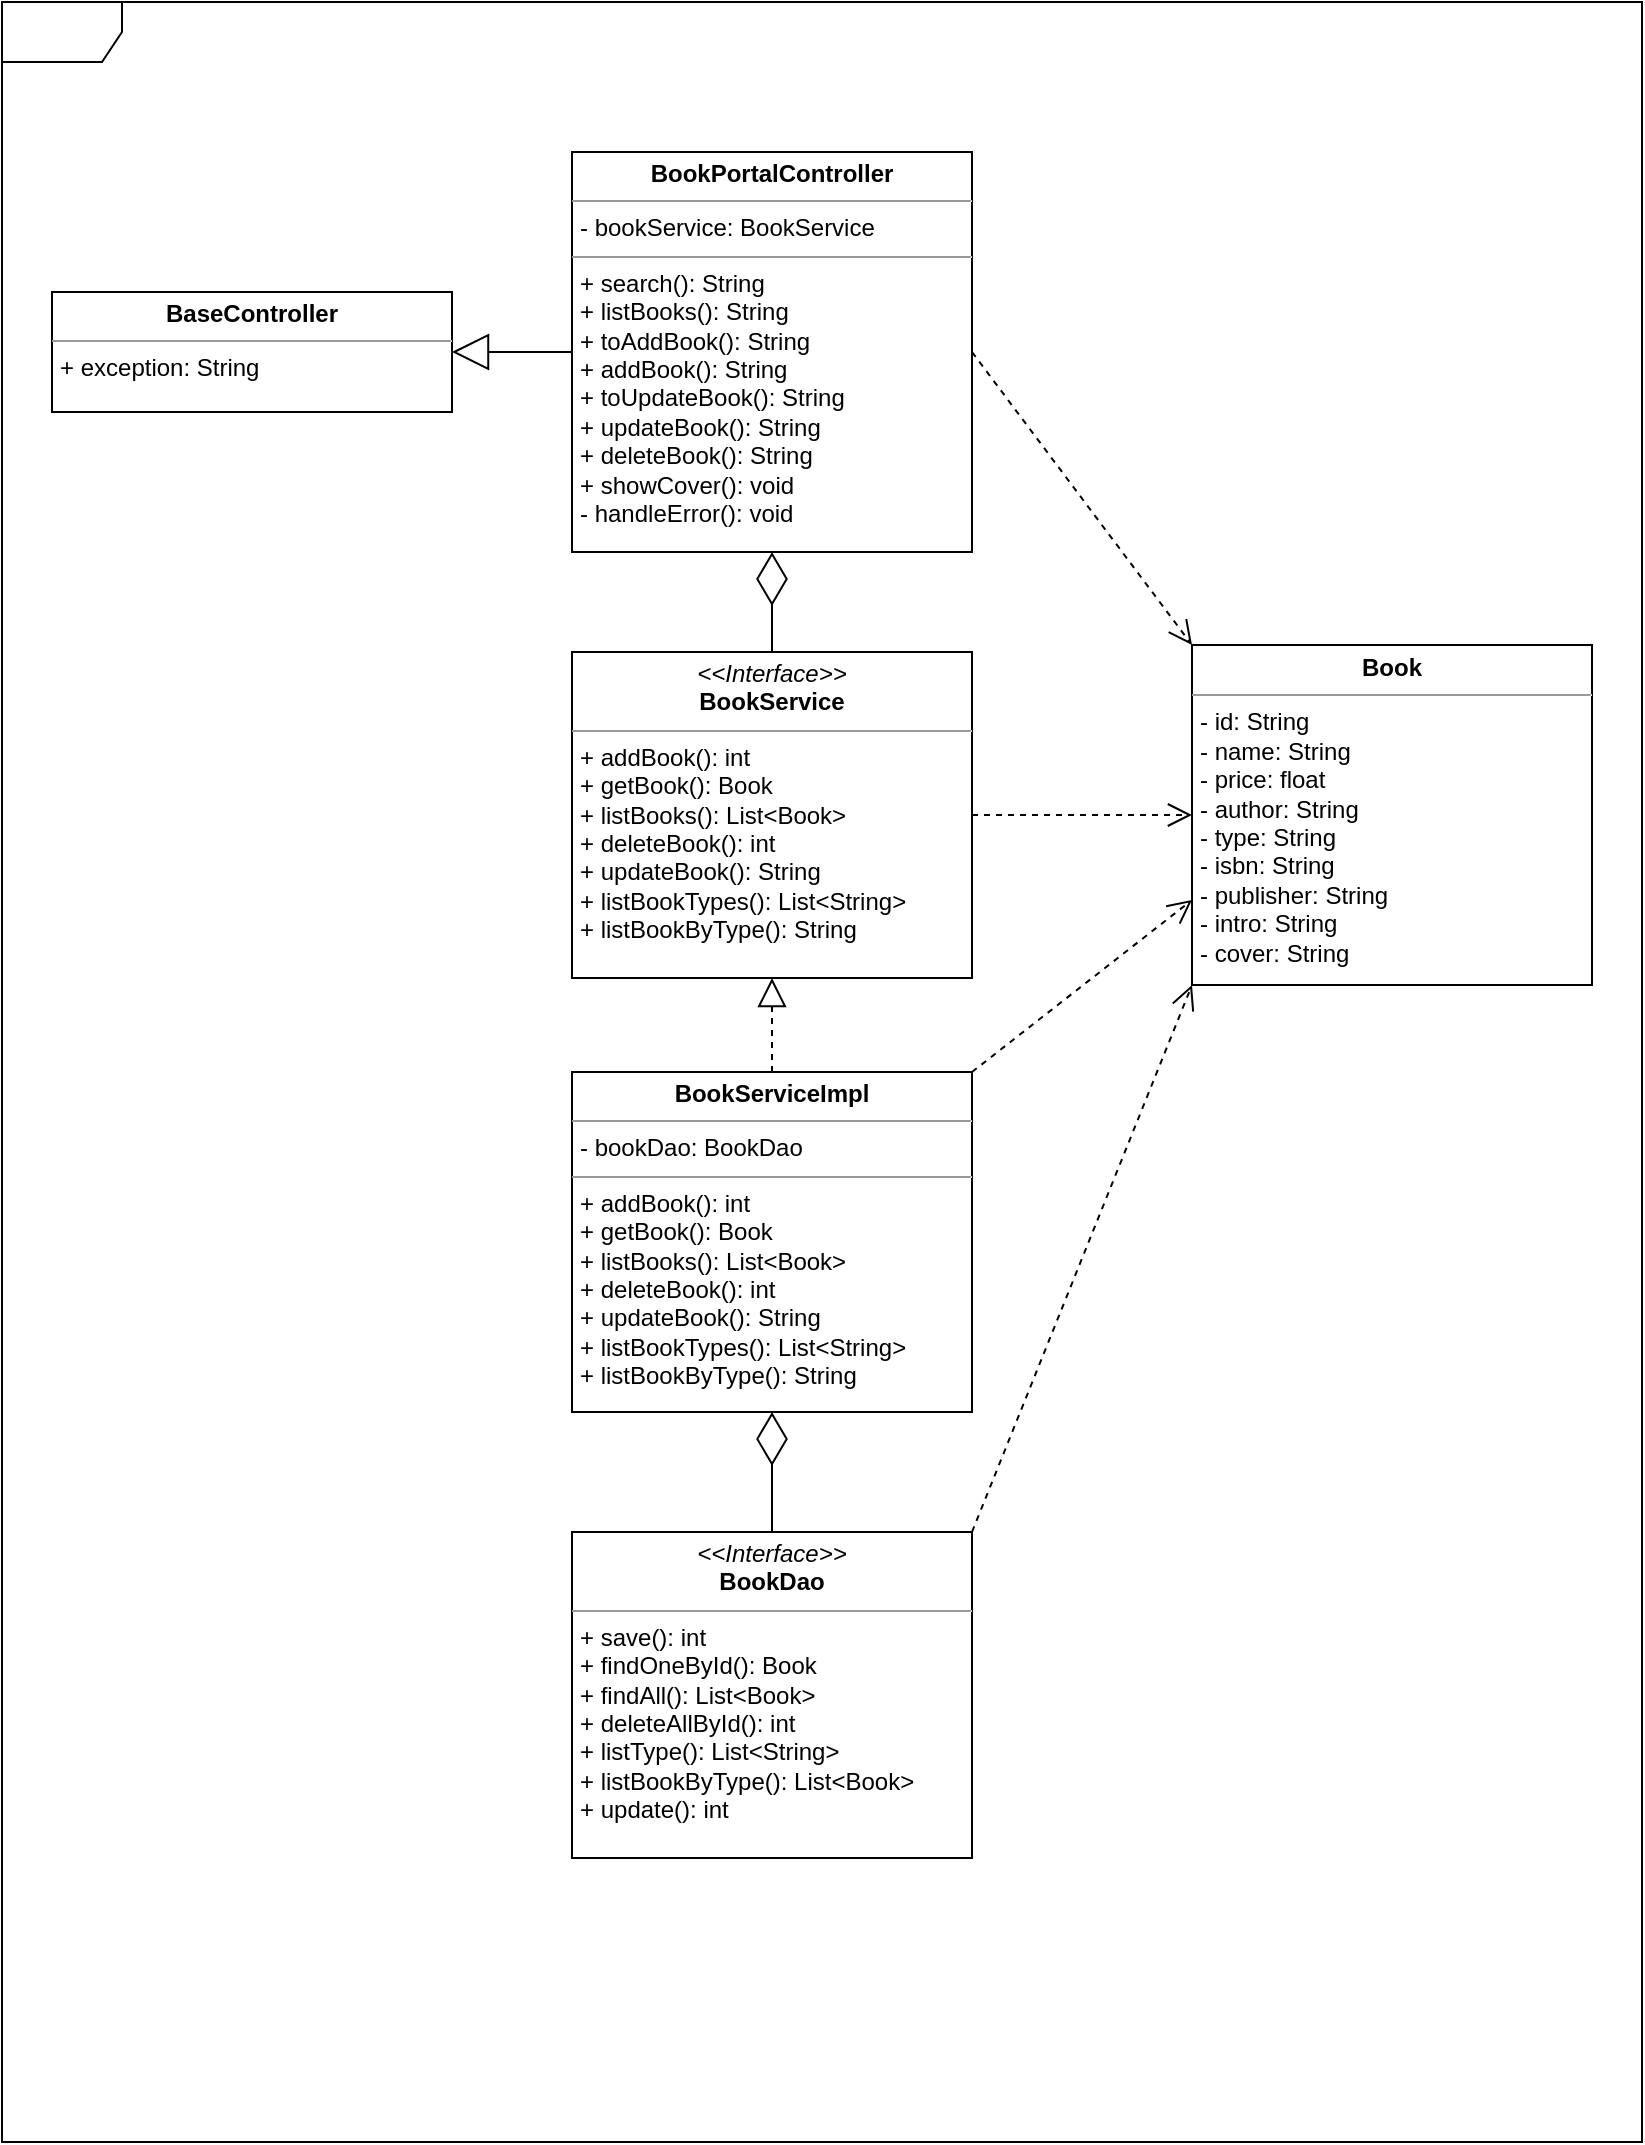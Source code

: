 <mxfile version="14.8.1" type="device"><diagram name="book_uml" id="c4acf3e9-155e-7222-9cf6-157b1a14988f"><mxGraphModel dx="1497" dy="918" grid="1" gridSize="10" guides="1" tooltips="1" connect="1" arrows="1" fold="1" page="1" pageScale="1" pageWidth="850" pageHeight="1100" background="none" math="0" shadow="0"><root><mxCell id="0"/><mxCell id="1" parent="0"/><mxCell id="17acba5748e5396b-1" value="" style="shape=umlFrame;whiteSpace=wrap;html=1;rounded=0;shadow=0;comic=0;labelBackgroundColor=none;strokeWidth=1;fontFamily=Verdana;fontSize=10;align=center;" parent="1" vertex="1"><mxGeometry x="15" y="15" width="820" height="1070" as="geometry"/></mxCell><mxCell id="5d2195bd80daf111-39" style="edgeStyle=orthogonalEdgeStyle;rounded=0;html=1;dashed=1;labelBackgroundColor=none;startFill=0;endArrow=open;endFill=0;endSize=10;fontFamily=Verdana;fontSize=10;" parent="1" source="5d2195bd80daf111-1" edge="1"><mxGeometry relative="1" as="geometry"><mxPoint x="730" y="978" as="targetPoint"/></mxGeometry></mxCell><mxCell id="5d2195bd80daf111-35" style="edgeStyle=orthogonalEdgeStyle;rounded=0;html=1;dashed=1;labelBackgroundColor=none;startFill=0;endArrow=open;endFill=0;endSize=10;fontFamily=Verdana;fontSize=10;" parent="1" target="5d2195bd80daf111-8" edge="1"><mxGeometry relative="1" as="geometry"><Array as="points"><mxPoint x="545" y="970"/><mxPoint x="545" y="970"/></Array><mxPoint x="545" y="963" as="sourcePoint"/></mxGeometry></mxCell><mxCell id="5d2195bd80daf111-34" style="edgeStyle=orthogonalEdgeStyle;rounded=0;html=1;dashed=1;labelBackgroundColor=none;startFill=0;endArrow=open;endFill=0;endSize=10;fontFamily=Verdana;fontSize=10;" parent="1" target="5d2195bd80daf111-8" edge="1"><mxGeometry relative="1" as="geometry"><Array as="points"><mxPoint x="410" y="1029"/><mxPoint x="410" y="1029"/></Array><mxPoint x="380" y="1029.059" as="sourcePoint"/></mxGeometry></mxCell><mxCell id="5d2195bd80daf111-18" value="&lt;p style=&quot;margin: 0px ; margin-top: 4px ; text-align: center&quot;&gt;&lt;i&gt;&amp;lt;&amp;lt;Interface&amp;gt;&amp;gt;&lt;/i&gt;&lt;br&gt;&lt;b&gt;BookService&lt;/b&gt;&lt;/p&gt;&lt;hr size=&quot;1&quot;&gt;&lt;p style=&quot;margin: 0px ; margin-left: 4px&quot;&gt;+ addBook(): int&lt;/p&gt;&lt;p style=&quot;margin: 0px ; margin-left: 4px&quot;&gt;+ getBook(): Book&lt;/p&gt;&lt;p style=&quot;margin: 0px ; margin-left: 4px&quot;&gt;+ listBooks(): List&amp;lt;Book&amp;gt;&lt;/p&gt;&lt;p style=&quot;margin: 0px ; margin-left: 4px&quot;&gt;+ deleteBook(): int&lt;/p&gt;&lt;p style=&quot;margin: 0px ; margin-left: 4px&quot;&gt;+ updateBook(): String&lt;/p&gt;&lt;p style=&quot;margin: 0px ; margin-left: 4px&quot;&gt;+ listBookTypes(): List&amp;lt;String&amp;gt;&lt;/p&gt;&lt;p style=&quot;margin: 0px ; margin-left: 4px&quot;&gt;+ listBookByType(): String&lt;/p&gt;&lt;p style=&quot;margin: 0px ; margin-left: 4px&quot;&gt;&lt;br&gt;&lt;/p&gt;" style="verticalAlign=top;align=left;overflow=fill;fontSize=12;fontFamily=Helvetica;html=1;rounded=0;shadow=0;comic=0;labelBackgroundColor=none;strokeWidth=1" parent="1" vertex="1"><mxGeometry x="300" y="340" width="200" height="163" as="geometry"/></mxCell><mxCell id="5d2195bd80daf111-25" style="edgeStyle=orthogonalEdgeStyle;rounded=0;html=1;dashed=1;labelBackgroundColor=none;startFill=0;endArrow=open;endFill=0;endSize=10;fontFamily=Verdana;fontSize=10;entryX=0;entryY=0.5;entryDx=0;entryDy=0;" parent="1" source="5d2195bd80daf111-18" target="bKFcTTR9fUNHQ-OQHc3f-8" edge="1"><mxGeometry relative="1" as="geometry"><Array as="points"/></mxGeometry></mxCell><mxCell id="bKFcTTR9fUNHQ-OQHc3f-5" value="&lt;p style=&quot;margin: 0px ; margin-top: 4px ; text-align: center&quot;&gt;&lt;b&gt;BookServiceImpl&lt;/b&gt;&lt;/p&gt;&lt;hr size=&quot;1&quot;&gt;&lt;p style=&quot;margin: 0px ; margin-left: 4px&quot;&gt;- bookDao: BookDao&lt;/p&gt;&lt;hr size=&quot;1&quot;&gt;&lt;p style=&quot;margin: 0px ; margin-left: 4px&quot;&gt;+&lt;span&gt;&amp;nbsp;addBook(): int&lt;/span&gt;&lt;/p&gt;&lt;p style=&quot;margin: 0px 0px 0px 4px&quot;&gt;+ getBook(): Book&lt;/p&gt;&lt;p style=&quot;margin: 0px 0px 0px 4px&quot;&gt;+ listBooks(): List&amp;lt;Book&amp;gt;&lt;/p&gt;&lt;p style=&quot;margin: 0px 0px 0px 4px&quot;&gt;+ deleteBook(): int&lt;/p&gt;&lt;p style=&quot;margin: 0px 0px 0px 4px&quot;&gt;+ updateBook(): String&lt;/p&gt;&lt;p style=&quot;margin: 0px 0px 0px 4px&quot;&gt;+ listBookTypes(): List&amp;lt;String&amp;gt;&lt;/p&gt;&lt;p style=&quot;margin: 0px 0px 0px 4px&quot;&gt;+ listBookByType(): String&lt;/p&gt;&lt;p style=&quot;margin: 0px 0px 0px 4px&quot;&gt;&lt;br&gt;&lt;/p&gt;" style="verticalAlign=top;align=left;overflow=fill;fontSize=12;fontFamily=Helvetica;html=1;" vertex="1" parent="1"><mxGeometry x="300" y="550" width="200" height="170" as="geometry"/></mxCell><mxCell id="bKFcTTR9fUNHQ-OQHc3f-7" value="" style="endArrow=block;dashed=1;endFill=0;endSize=12;html=1;exitX=0.5;exitY=0;exitDx=0;exitDy=0;" edge="1" parent="1" source="bKFcTTR9fUNHQ-OQHc3f-5" target="5d2195bd80daf111-18"><mxGeometry width="160" relative="1" as="geometry"><mxPoint x="-50" y="275" as="sourcePoint"/><mxPoint x="110" y="275" as="targetPoint"/></mxGeometry></mxCell><mxCell id="bKFcTTR9fUNHQ-OQHc3f-8" value="&lt;p style=&quot;margin: 0px ; margin-top: 4px ; text-align: center&quot;&gt;&lt;b&gt;Book&lt;/b&gt;&lt;/p&gt;&lt;hr size=&quot;1&quot;&gt;&lt;p style=&quot;margin: 0px ; margin-left: 4px&quot;&gt;- id: String&lt;/p&gt;&lt;p style=&quot;margin: 0px ; margin-left: 4px&quot;&gt;- name: String&lt;/p&gt;&lt;p style=&quot;margin: 0px ; margin-left: 4px&quot;&gt;- price: float&lt;/p&gt;&lt;p style=&quot;margin: 0px ; margin-left: 4px&quot;&gt;- author: String&lt;/p&gt;&lt;p style=&quot;margin: 0px ; margin-left: 4px&quot;&gt;- type: String&lt;/p&gt;&lt;p style=&quot;margin: 0px ; margin-left: 4px&quot;&gt;- isbn: String&lt;/p&gt;&lt;p style=&quot;margin: 0px ; margin-left: 4px&quot;&gt;- publisher: String&lt;/p&gt;&lt;p style=&quot;margin: 0px ; margin-left: 4px&quot;&gt;- intro: String&lt;/p&gt;&lt;p style=&quot;margin: 0px ; margin-left: 4px&quot;&gt;- cover: String&amp;nbsp;&lt;/p&gt;" style="verticalAlign=top;align=left;overflow=fill;fontSize=12;fontFamily=Helvetica;html=1;" vertex="1" parent="1"><mxGeometry x="610" y="336.5" width="200" height="170" as="geometry"/></mxCell><mxCell id="bKFcTTR9fUNHQ-OQHc3f-9" value="&lt;p style=&quot;margin: 0px ; margin-top: 4px ; text-align: center&quot;&gt;&lt;b&gt;BaseController&lt;/b&gt;&lt;/p&gt;&lt;hr size=&quot;1&quot;&gt;&lt;p style=&quot;margin: 0px ; margin-left: 4px&quot;&gt;+&lt;span&gt;&amp;nbsp;exception: String&amp;nbsp;&lt;/span&gt;&lt;/p&gt;&lt;p style=&quot;margin: 0px 0px 0px 4px&quot;&gt;&lt;br&gt;&lt;/p&gt;" style="verticalAlign=top;align=left;overflow=fill;fontSize=12;fontFamily=Helvetica;html=1;" vertex="1" parent="1"><mxGeometry x="40" y="160" width="200" height="60" as="geometry"/></mxCell><mxCell id="bKFcTTR9fUNHQ-OQHc3f-10" value="&lt;p style=&quot;margin: 0px ; margin-top: 4px ; text-align: center&quot;&gt;&lt;b&gt;BookPortalController&lt;/b&gt;&lt;/p&gt;&lt;hr size=&quot;1&quot;&gt;&lt;p style=&quot;margin: 0px ; margin-left: 4px&quot;&gt;- bookService: BookService&lt;/p&gt;&lt;hr size=&quot;1&quot;&gt;&lt;p style=&quot;margin: 0px ; margin-left: 4px&quot;&gt;+ search(): String&lt;/p&gt;&lt;p style=&quot;margin: 0px ; margin-left: 4px&quot;&gt;+ listBooks(): String&lt;/p&gt;&lt;p style=&quot;margin: 0px ; margin-left: 4px&quot;&gt;+ toAddBook(): String&lt;/p&gt;&lt;p style=&quot;margin: 0px ; margin-left: 4px&quot;&gt;+ addBook(): String&lt;/p&gt;&lt;p style=&quot;margin: 0px ; margin-left: 4px&quot;&gt;+ toUpdateBook(): String&lt;/p&gt;&lt;p style=&quot;margin: 0px ; margin-left: 4px&quot;&gt;+ updateBook(): String&lt;/p&gt;&lt;p style=&quot;margin: 0px ; margin-left: 4px&quot;&gt;+ deleteBook(): String&lt;/p&gt;&lt;p style=&quot;margin: 0px ; margin-left: 4px&quot;&gt;+ showCover(): void&lt;br&gt;&lt;/p&gt;&lt;p style=&quot;margin: 0px ; margin-left: 4px&quot;&gt;- handleError(): void&lt;/p&gt;&lt;p style=&quot;margin: 0px 0px 0px 4px&quot;&gt;&lt;br&gt;&lt;/p&gt;" style="verticalAlign=top;align=left;overflow=fill;fontSize=12;fontFamily=Helvetica;html=1;" vertex="1" parent="1"><mxGeometry x="300" y="90" width="200" height="200" as="geometry"/></mxCell><mxCell id="bKFcTTR9fUNHQ-OQHc3f-11" value="" style="endArrow=block;endSize=16;endFill=0;html=1;entryX=1;entryY=0.5;entryDx=0;entryDy=0;" edge="1" parent="1" source="bKFcTTR9fUNHQ-OQHc3f-10" target="bKFcTTR9fUNHQ-OQHc3f-9"><mxGeometry width="160" relative="1" as="geometry"><mxPoint x="510" y="394.41" as="sourcePoint"/><mxPoint x="670" y="394.41" as="targetPoint"/></mxGeometry></mxCell><mxCell id="bKFcTTR9fUNHQ-OQHc3f-27" value="" style="endArrow=diamondThin;endFill=0;endSize=24;html=1;" edge="1" parent="1" target="5d2195bd80daf111-18"><mxGeometry width="160" relative="1" as="geometry"><mxPoint x="300" y="350" as="sourcePoint"/><mxPoint x="460" y="350" as="targetPoint"/></mxGeometry></mxCell><mxCell id="bKFcTTR9fUNHQ-OQHc3f-28" value="" style="endArrow=diamondThin;endFill=0;endSize=24;html=1;entryX=0.5;entryY=1;entryDx=0;entryDy=0;exitX=0.5;exitY=0;exitDx=0;exitDy=0;" edge="1" parent="1" source="5d2195bd80daf111-18" target="bKFcTTR9fUNHQ-OQHc3f-10"><mxGeometry width="160" relative="1" as="geometry"><mxPoint x="300" y="350" as="sourcePoint"/><mxPoint x="460" y="350" as="targetPoint"/></mxGeometry></mxCell><mxCell id="bKFcTTR9fUNHQ-OQHc3f-29" value="&lt;p style=&quot;margin: 0px ; margin-top: 4px ; text-align: center&quot;&gt;&lt;i&gt;&amp;lt;&amp;lt;Interface&amp;gt;&amp;gt;&lt;/i&gt;&lt;br&gt;&lt;b&gt;BookDao&lt;/b&gt;&lt;/p&gt;&lt;hr size=&quot;1&quot;&gt;&lt;p style=&quot;margin: 0px ; margin-left: 4px&quot;&gt;&lt;span&gt;+ save(): int&lt;/span&gt;&lt;br&gt;&lt;/p&gt;&lt;p style=&quot;margin: 0px ; margin-left: 4px&quot;&gt;+ findOneById(): Book&lt;/p&gt;&lt;p style=&quot;margin: 0px ; margin-left: 4px&quot;&gt;+ findAll(): List&amp;lt;Book&amp;gt;&lt;/p&gt;&lt;p style=&quot;margin: 0px ; margin-left: 4px&quot;&gt;+ deleteAllById(): int&lt;/p&gt;&lt;p style=&quot;margin: 0px ; margin-left: 4px&quot;&gt;+ listType(): List&amp;lt;String&amp;gt;&lt;/p&gt;&lt;p style=&quot;margin: 0px ; margin-left: 4px&quot;&gt;+ listBookByType(): List&amp;lt;Book&amp;gt;&lt;/p&gt;&lt;p style=&quot;margin: 0px ; margin-left: 4px&quot;&gt;+ update(): int&lt;/p&gt;" style="verticalAlign=top;align=left;overflow=fill;fontSize=12;fontFamily=Helvetica;html=1;rounded=0;shadow=0;comic=0;labelBackgroundColor=none;strokeWidth=1" vertex="1" parent="1"><mxGeometry x="300" y="780" width="200" height="163" as="geometry"/></mxCell><mxCell id="bKFcTTR9fUNHQ-OQHc3f-30" value="" style="endArrow=diamondThin;endFill=0;endSize=24;html=1;entryX=0.5;entryY=1;entryDx=0;entryDy=0;exitX=0.5;exitY=0;exitDx=0;exitDy=0;" edge="1" parent="1" source="bKFcTTR9fUNHQ-OQHc3f-29" target="bKFcTTR9fUNHQ-OQHc3f-5"><mxGeometry width="160" relative="1" as="geometry"><mxPoint x="410" y="350" as="sourcePoint"/><mxPoint x="410" y="300" as="targetPoint"/></mxGeometry></mxCell><mxCell id="bKFcTTR9fUNHQ-OQHc3f-32" style="rounded=0;html=1;dashed=1;labelBackgroundColor=none;startFill=0;endArrow=open;endFill=0;endSize=10;fontFamily=Verdana;fontSize=10;entryX=0;entryY=0.75;entryDx=0;entryDy=0;exitX=1;exitY=0;exitDx=0;exitDy=0;" edge="1" parent="1" source="bKFcTTR9fUNHQ-OQHc3f-5" target="bKFcTTR9fUNHQ-OQHc3f-8"><mxGeometry relative="1" as="geometry"><mxPoint x="510" y="431.5" as="sourcePoint"/><mxPoint x="620" y="431.5" as="targetPoint"/></mxGeometry></mxCell><mxCell id="bKFcTTR9fUNHQ-OQHc3f-33" style="rounded=0;html=1;dashed=1;labelBackgroundColor=none;startFill=0;endArrow=open;endFill=0;endSize=10;fontFamily=Verdana;fontSize=10;entryX=0;entryY=1;entryDx=0;entryDy=0;exitX=1;exitY=0;exitDx=0;exitDy=0;" edge="1" parent="1" source="bKFcTTR9fUNHQ-OQHc3f-29" target="bKFcTTR9fUNHQ-OQHc3f-8"><mxGeometry relative="1" as="geometry"><mxPoint x="520" y="441.5" as="sourcePoint"/><mxPoint x="630" y="441.5" as="targetPoint"/></mxGeometry></mxCell><mxCell id="bKFcTTR9fUNHQ-OQHc3f-34" style="rounded=0;html=1;dashed=1;labelBackgroundColor=none;startFill=0;endArrow=open;endFill=0;endSize=10;fontFamily=Verdana;fontSize=10;entryX=0;entryY=0;entryDx=0;entryDy=0;exitX=1;exitY=0.5;exitDx=0;exitDy=0;" edge="1" parent="1" source="bKFcTTR9fUNHQ-OQHc3f-10" target="bKFcTTR9fUNHQ-OQHc3f-8"><mxGeometry relative="1" as="geometry"><mxPoint x="530" y="451.5" as="sourcePoint"/><mxPoint x="640" y="451.5" as="targetPoint"/></mxGeometry></mxCell></root></mxGraphModel></diagram></mxfile>